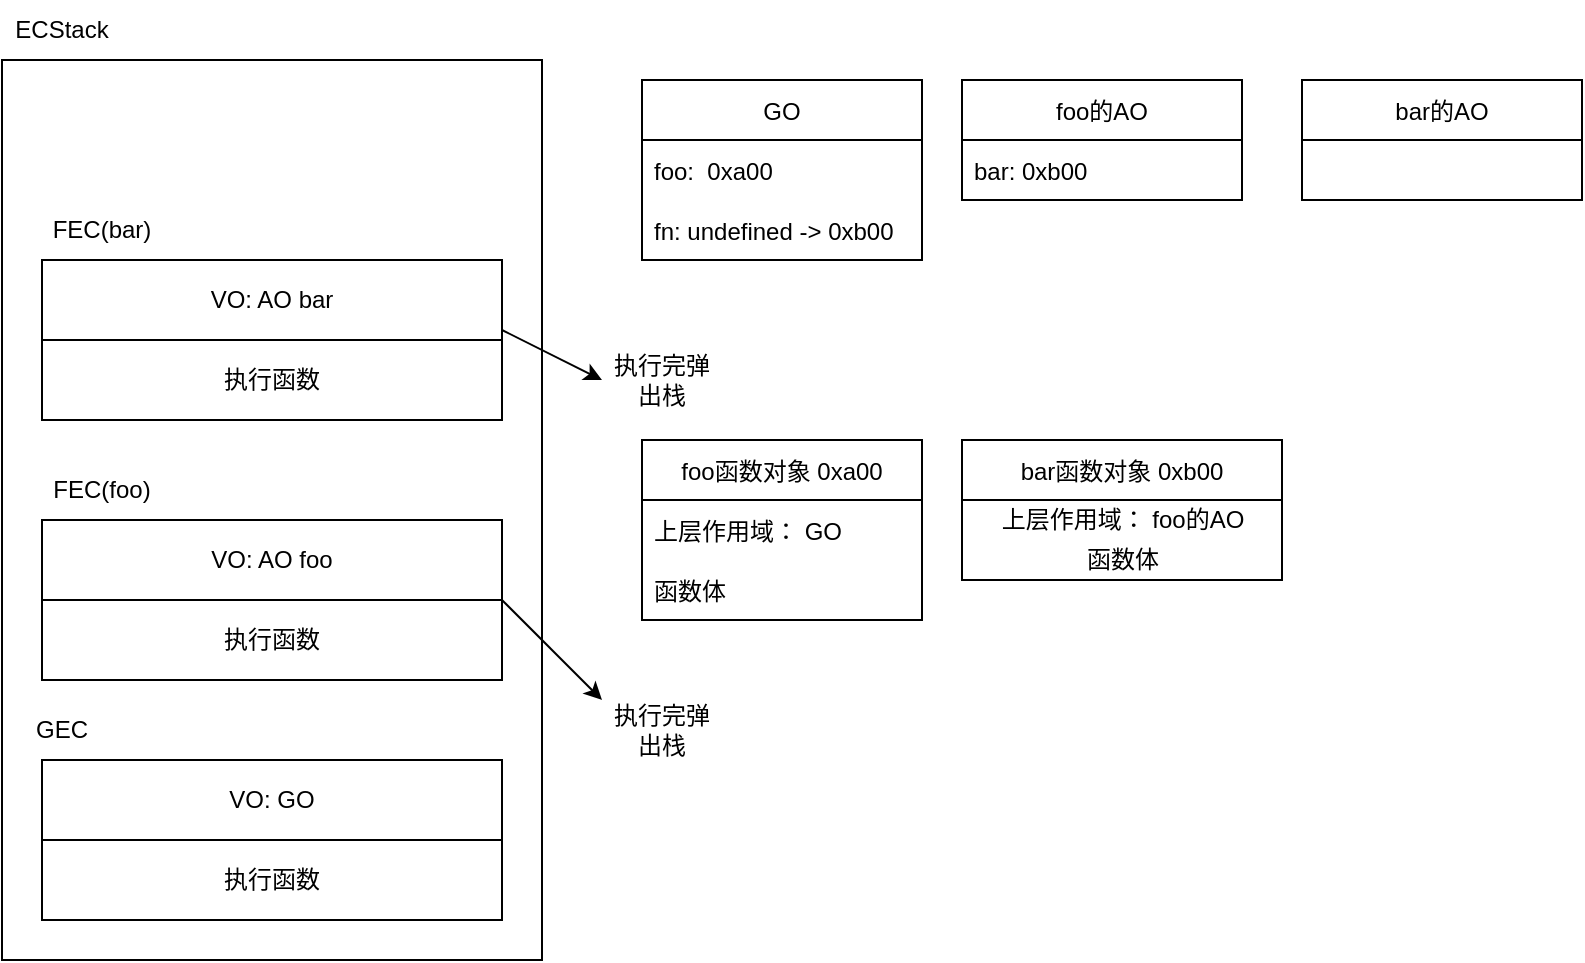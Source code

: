 <mxfile>
    <diagram id="ySYPywV9DCDMVeWVjak0" name="第 1 页">
        <mxGraphModel dx="748" dy="609" grid="1" gridSize="10" guides="1" tooltips="1" connect="1" arrows="1" fold="1" page="1" pageScale="1" pageWidth="827" pageHeight="1169" math="0" shadow="0">
            <root>
                <mxCell id="0"/>
                <mxCell id="1" parent="0"/>
                <mxCell id="8" value="foo函数对象 0xa00" style="swimlane;fontStyle=0;childLayout=stackLayout;horizontal=1;startSize=30;horizontalStack=0;resizeParent=1;resizeParentMax=0;resizeLast=0;collapsible=1;marginBottom=0;" vertex="1" parent="1">
                    <mxGeometry x="440" y="350" width="140" height="90" as="geometry"/>
                </mxCell>
                <mxCell id="9" value="上层作用域： GO" style="text;strokeColor=none;fillColor=none;align=left;verticalAlign=middle;spacingLeft=4;spacingRight=4;overflow=hidden;points=[[0,0.5],[1,0.5]];portConstraint=eastwest;rotatable=0;" vertex="1" parent="8">
                    <mxGeometry y="30" width="140" height="30" as="geometry"/>
                </mxCell>
                <mxCell id="33" value="函数体" style="text;strokeColor=none;fillColor=none;align=left;verticalAlign=middle;spacingLeft=4;spacingRight=4;overflow=hidden;points=[[0,0.5],[1,0.5]];portConstraint=eastwest;rotatable=0;" vertex="1" parent="8">
                    <mxGeometry y="60" width="140" height="30" as="geometry"/>
                </mxCell>
                <mxCell id="2" value="" style="rounded=0;whiteSpace=wrap;html=1;" vertex="1" parent="1">
                    <mxGeometry x="120" y="160" width="270" height="450" as="geometry"/>
                </mxCell>
                <mxCell id="3" value="ECStack" style="text;html=1;strokeColor=none;fillColor=none;align=center;verticalAlign=middle;whiteSpace=wrap;rounded=0;" vertex="1" parent="1">
                    <mxGeometry x="120" y="130" width="60" height="30" as="geometry"/>
                </mxCell>
                <mxCell id="4" value="GO" style="swimlane;fontStyle=0;childLayout=stackLayout;horizontal=1;startSize=30;horizontalStack=0;resizeParent=1;resizeParentMax=0;resizeLast=0;collapsible=1;marginBottom=0;" vertex="1" parent="1">
                    <mxGeometry x="440" y="170" width="140" height="90" as="geometry"/>
                </mxCell>
                <mxCell id="5" value="foo:  0xa00" style="text;strokeColor=none;fillColor=none;align=left;verticalAlign=middle;spacingLeft=4;spacingRight=4;overflow=hidden;points=[[0,0.5],[1,0.5]];portConstraint=eastwest;rotatable=0;" vertex="1" parent="4">
                    <mxGeometry y="30" width="140" height="30" as="geometry"/>
                </mxCell>
                <mxCell id="6" value="fn: undefined -&gt; 0xb00" style="text;strokeColor=none;fillColor=none;align=left;verticalAlign=middle;spacingLeft=4;spacingRight=4;overflow=hidden;points=[[0,0.5],[1,0.5]];portConstraint=eastwest;rotatable=0;" vertex="1" parent="4">
                    <mxGeometry y="60" width="140" height="30" as="geometry"/>
                </mxCell>
                <mxCell id="12" value="bar函数对象 0xb00" style="swimlane;fontStyle=0;childLayout=stackLayout;horizontal=1;startSize=30;horizontalStack=0;resizeParent=1;resizeParentMax=0;resizeLast=0;collapsible=1;marginBottom=0;" vertex="1" parent="1">
                    <mxGeometry x="600" y="350" width="160" height="70" as="geometry"/>
                </mxCell>
                <mxCell id="39" value="上层作用域： foo的AO" style="text;html=1;align=center;verticalAlign=middle;resizable=0;points=[];autosize=1;strokeColor=none;fillColor=none;" vertex="1" parent="12">
                    <mxGeometry y="30" width="160" height="20" as="geometry"/>
                </mxCell>
                <mxCell id="40" value="函数体" style="text;html=1;align=center;verticalAlign=middle;resizable=0;points=[];autosize=1;strokeColor=none;fillColor=none;" vertex="1" parent="12">
                    <mxGeometry y="50" width="160" height="20" as="geometry"/>
                </mxCell>
                <mxCell id="34" value="" style="rounded=0;whiteSpace=wrap;html=1;" vertex="1" parent="1">
                    <mxGeometry x="140" y="510" width="230" height="80" as="geometry"/>
                </mxCell>
                <mxCell id="35" value="GEC" style="text;html=1;strokeColor=none;fillColor=none;align=center;verticalAlign=middle;whiteSpace=wrap;rounded=0;" vertex="1" parent="1">
                    <mxGeometry x="120" y="480" width="60" height="30" as="geometry"/>
                </mxCell>
                <mxCell id="36" value="VO: GO" style="rounded=0;whiteSpace=wrap;html=1;" vertex="1" parent="1">
                    <mxGeometry x="140" y="510" width="230" height="40" as="geometry"/>
                </mxCell>
                <mxCell id="38" value="" style="edgeStyle=none;html=1;" edge="1" parent="1" source="37" target="36">
                    <mxGeometry relative="1" as="geometry"/>
                </mxCell>
                <mxCell id="41" value="" style="edgeStyle=none;html=1;" edge="1" parent="1" source="37" target="36">
                    <mxGeometry relative="1" as="geometry"/>
                </mxCell>
                <mxCell id="37" value="执行函数&lt;br&gt;" style="text;html=1;strokeColor=none;fillColor=none;align=center;verticalAlign=middle;whiteSpace=wrap;rounded=0;" vertex="1" parent="1">
                    <mxGeometry x="225" y="550" width="60" height="40" as="geometry"/>
                </mxCell>
                <mxCell id="42" value="" style="rounded=0;whiteSpace=wrap;html=1;" vertex="1" parent="1">
                    <mxGeometry x="140" y="390" width="230" height="80" as="geometry"/>
                </mxCell>
                <mxCell id="43" value="FEC(foo)" style="text;html=1;strokeColor=none;fillColor=none;align=center;verticalAlign=middle;whiteSpace=wrap;rounded=0;" vertex="1" parent="1">
                    <mxGeometry x="140" y="360" width="60" height="30" as="geometry"/>
                </mxCell>
                <mxCell id="44" value="VO: AO foo" style="rounded=0;whiteSpace=wrap;html=1;" vertex="1" parent="1">
                    <mxGeometry x="140" y="390" width="230" height="40" as="geometry"/>
                </mxCell>
                <mxCell id="45" value="foo的AO" style="swimlane;fontStyle=0;childLayout=stackLayout;horizontal=1;startSize=30;horizontalStack=0;resizeParent=1;resizeParentMax=0;resizeLast=0;collapsible=1;marginBottom=0;" vertex="1" parent="1">
                    <mxGeometry x="600" y="170" width="140" height="60" as="geometry"/>
                </mxCell>
                <mxCell id="46" value="bar: 0xb00" style="text;strokeColor=none;fillColor=none;align=left;verticalAlign=middle;spacingLeft=4;spacingRight=4;overflow=hidden;points=[[0,0.5],[1,0.5]];portConstraint=eastwest;rotatable=0;" vertex="1" parent="45">
                    <mxGeometry y="30" width="140" height="30" as="geometry"/>
                </mxCell>
                <mxCell id="48" value="执行函数" style="text;html=1;strokeColor=none;fillColor=none;align=center;verticalAlign=middle;whiteSpace=wrap;rounded=0;" vertex="1" parent="1">
                    <mxGeometry x="225" y="430" width="60" height="40" as="geometry"/>
                </mxCell>
                <mxCell id="49" value="" style="rounded=0;whiteSpace=wrap;html=1;" vertex="1" parent="1">
                    <mxGeometry x="140" y="260" width="230" height="80" as="geometry"/>
                </mxCell>
                <mxCell id="50" value="FEC(bar)" style="text;html=1;strokeColor=none;fillColor=none;align=center;verticalAlign=middle;whiteSpace=wrap;rounded=0;" vertex="1" parent="1">
                    <mxGeometry x="140" y="230" width="60" height="30" as="geometry"/>
                </mxCell>
                <mxCell id="51" value="VO: AO bar" style="rounded=0;whiteSpace=wrap;html=1;" vertex="1" parent="1">
                    <mxGeometry x="140" y="260" width="230" height="40" as="geometry"/>
                </mxCell>
                <mxCell id="52" value="执行函数" style="text;html=1;strokeColor=none;fillColor=none;align=center;verticalAlign=middle;whiteSpace=wrap;rounded=0;" vertex="1" parent="1">
                    <mxGeometry x="225" y="300" width="60" height="40" as="geometry"/>
                </mxCell>
                <mxCell id="53" value="bar的AO" style="swimlane;fontStyle=0;childLayout=stackLayout;horizontal=1;startSize=30;horizontalStack=0;resizeParent=1;resizeParentMax=0;resizeLast=0;collapsible=1;marginBottom=0;" vertex="1" parent="1">
                    <mxGeometry x="770" y="170" width="140" height="60" as="geometry"/>
                </mxCell>
                <mxCell id="56" value="执行完弹出栈" style="text;html=1;strokeColor=none;fillColor=none;align=center;verticalAlign=middle;whiteSpace=wrap;rounded=0;" vertex="1" parent="1">
                    <mxGeometry x="420" y="480" width="60" height="30" as="geometry"/>
                </mxCell>
                <mxCell id="57" value="" style="endArrow=classic;html=1;exitX=1;exitY=0.5;exitDx=0;exitDy=0;entryX=0;entryY=0;entryDx=0;entryDy=0;" edge="1" parent="1" source="42" target="56">
                    <mxGeometry width="50" height="50" relative="1" as="geometry">
                        <mxPoint x="350" y="470" as="sourcePoint"/>
                        <mxPoint x="400" y="420" as="targetPoint"/>
                    </mxGeometry>
                </mxCell>
                <mxCell id="58" value="执行完弹出栈" style="text;html=1;strokeColor=none;fillColor=none;align=center;verticalAlign=middle;whiteSpace=wrap;rounded=0;" vertex="1" parent="1">
                    <mxGeometry x="420" y="305" width="60" height="30" as="geometry"/>
                </mxCell>
                <mxCell id="59" value="" style="endArrow=classic;html=1;exitX=1;exitY=0.5;exitDx=0;exitDy=0;entryX=0;entryY=0.5;entryDx=0;entryDy=0;" edge="1" parent="1" target="58">
                    <mxGeometry width="50" height="50" relative="1" as="geometry">
                        <mxPoint x="370" y="295" as="sourcePoint"/>
                        <mxPoint x="420" y="345" as="targetPoint"/>
                    </mxGeometry>
                </mxCell>
            </root>
        </mxGraphModel>
    </diagram>
</mxfile>